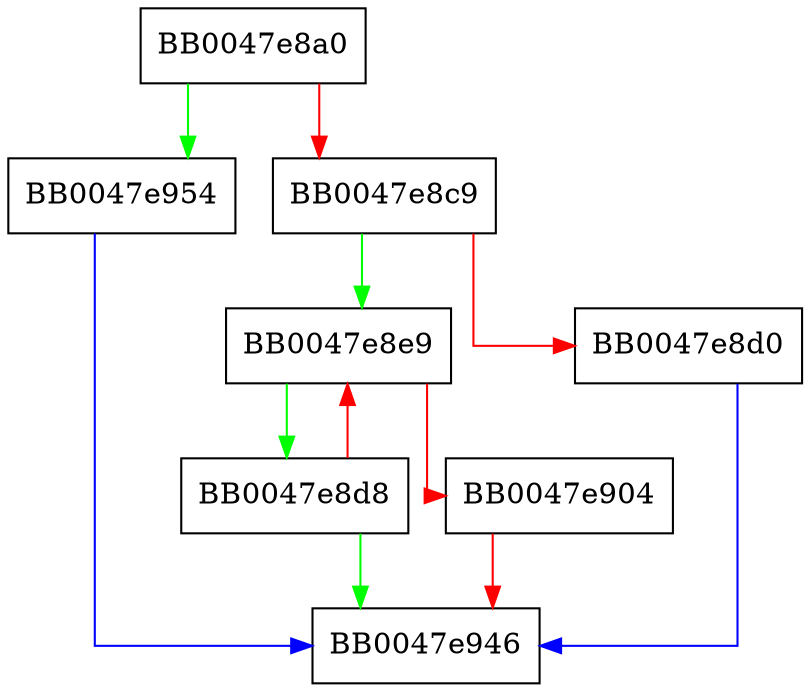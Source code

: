 digraph SSL_dup_CA_list {
  node [shape="box"];
  graph [splines=ortho];
  BB0047e8a0 -> BB0047e954 [color="green"];
  BB0047e8a0 -> BB0047e8c9 [color="red"];
  BB0047e8c9 -> BB0047e8e9 [color="green"];
  BB0047e8c9 -> BB0047e8d0 [color="red"];
  BB0047e8d0 -> BB0047e946 [color="blue"];
  BB0047e8d8 -> BB0047e946 [color="green"];
  BB0047e8d8 -> BB0047e8e9 [color="red"];
  BB0047e8e9 -> BB0047e8d8 [color="green"];
  BB0047e8e9 -> BB0047e904 [color="red"];
  BB0047e904 -> BB0047e946 [color="red"];
  BB0047e954 -> BB0047e946 [color="blue"];
}
